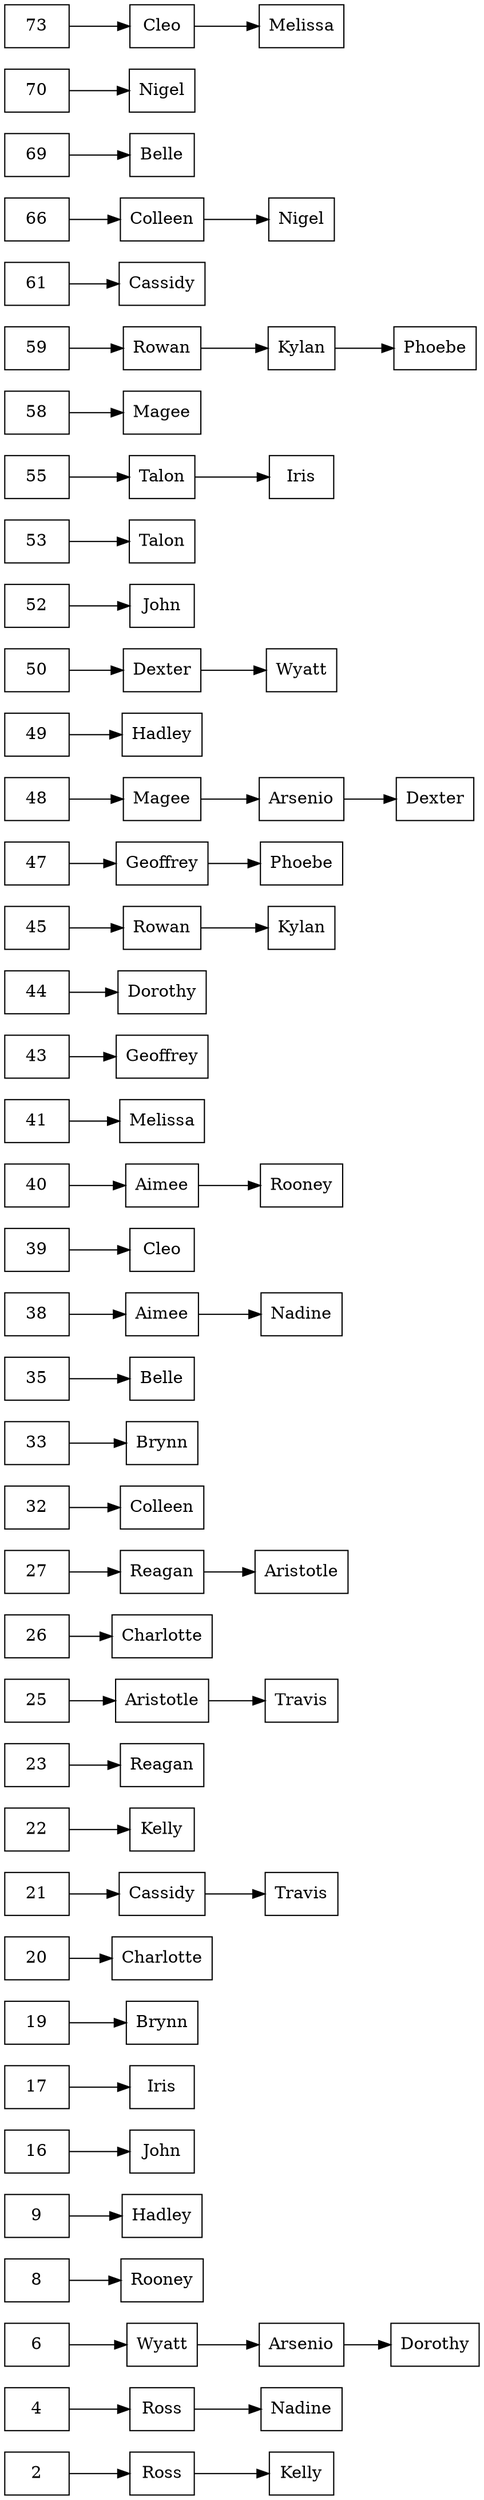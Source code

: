 digraph DoublyCList {
node[shape=box];
rankdir=LR;"2";
"8197907665334"[label ="Ross"];
"8145085954882"[label ="Kelly"];
"8197907665334"->"8145085954882";
2->"8197907665334";
"4";
"8199907665334"[label ="Ross"];
"8884189800232"[label ="Nadine"];
"8199907665334"->"8884189800232";
4->"8199907665334";
"6";
"2707968240198"[label ="Wyatt"];
"2214856202804"[label ="Arsenio"];
"975166618282"[label ="Dorothy"];
"2707968240198"->"2214856202804";
"2214856202804"->"975166618282";
6->"2707968240198";
"8";
"9283511284586"[label ="Rooney"];
8->"9283511284586";
"9";
"4504584236457"[label ="Hadley"];
9->"4504584236457";
"16";
"677393056444"[label ="John"];
16->"677393056444";
"17";
"372451820261"[label ="Iris"];
17->"372451820261";
"19";
"4680999737485"[label ="Brynn"];
19->"4680999737485";
"20";
"9313081738396"[label ="Charlotte"];
20->"9313081738396";
"21";
"8552640378145"[label ="Cassidy"];
"5094625203685"[label ="Travis"];
"8552640378145"->"5094625203685";
21->"8552640378145";
"22";
"8165085954882"[label ="Kelly"];
22->"8165085954882";
"23";
"1580564721155"[label ="Reagan"];
23->"1580564721155";
"25";
"2509410769259"[label ="Aristotle"];
"5098625203685"[label ="Travis"];
"2509410769259"->"5098625203685";
25->"2509410769259";
"26";
"9393081738396"[label ="Charlotte"];
26->"9393081738396";
"27";
"1584564721155"[label ="Reagan"];
"250710769259"[label ="Aristotle"];
"1584564721155"->"250710769259";
27->"1584564721155";
"32";
"8026423332982"[label ="Colleen"];
32->"8026423332982";
"33";
"4620999737485"[label ="Brynn"];
33->"4620999737485";
"35";
"1357137121751"[label ="Belle"];
35->"1357137121751";
"38";
"4255040741108"[label ="Aimee"];
"8881189800232"[label ="Nadine"];
"4255040741108"->"8881189800232";
38->"4255040741108";
"39";
"7176750467119"[label ="Cleo"];
39->"7176750467119";
"40";
"4257040741108"[label ="Aimee"];
"9278511284586"[label ="Rooney"];
"4257040741108"->"9278511284586";
40->"4257040741108";
"41";
"6169192041447"[label ="Melissa"];
41->"6169192041447";
"43";
"345056202069"[label ="Geoffrey"];
43->"345056202069";
"44";
"976166618282"[label ="Dorothy"];
44->"976166618282";
"45";
"2866407299839"[label ="Rowan"];
"2987827347435"[label ="Kylan"];
"2866407299839"->"2987827347435";
45->"2866407299839";
"47";
"349056202069"[label ="Geoffrey"];
"82489750632869"[label ="Phoebe"];
"349056202069"->"82489750632869";
47->"349056202069";
"48";
"5930296786658"[label ="Magee"];
"2219856202804"[label ="Arsenio"];
"6875404823974"[label ="Dexter"];
"5930296786658"->"2219856202804";
"2219856202804"->"6875404823974";
48->"5930296786658";
"49";
"4507584236457"[label ="Hadley"];
49->"4507584236457";
"50";
"6877404823974"[label ="Dexter"];
"2788968240198"[label ="Wyatt"];
"6877404823974"->"2788968240198";
50->"6877404823974";
"52";
"676393056444"[label ="John"];
52->"676393056444";
"53";
"1010122545337"[label ="Talon"];
53->"1010122545337";
"55";
"1012122545337"[label ="Talon"];
"373451820261"[label ="Iris"];
"1012122545337"->"373451820261";
55->"1012122545337";
"58";
"5940296786658"[label ="Magee"];
58->"5940296786658";
"59";
"2806407299839"[label ="Rowan"];
"2987027347435"[label ="Kylan"];
"8242750632869"[label ="Phoebe"];
"2806407299839"->"2987027347435";
"2987027347435"->"8242750632869";
59->"2806407299839";
"61";
"8592640378145"[label ="Cassidy"];
61->"8592640378145";
"66";
"8023423332982"[label ="Colleen"];
"9633433555064"[label ="Nigel"];
"8023423332982"->"9633433555064";
66->"8023423332982";
"69";
"1354137121751"[label ="Belle"];
69->"1354137121751";
"70";
"9674433555064"[label ="Nigel"];
70->"9674433555064";
"73";
"7136750467119"[label ="Cleo"];
"6164192041447"[label ="Melissa"];
"7136750467119"->"6164192041447";
73->"7136750467119";
}
